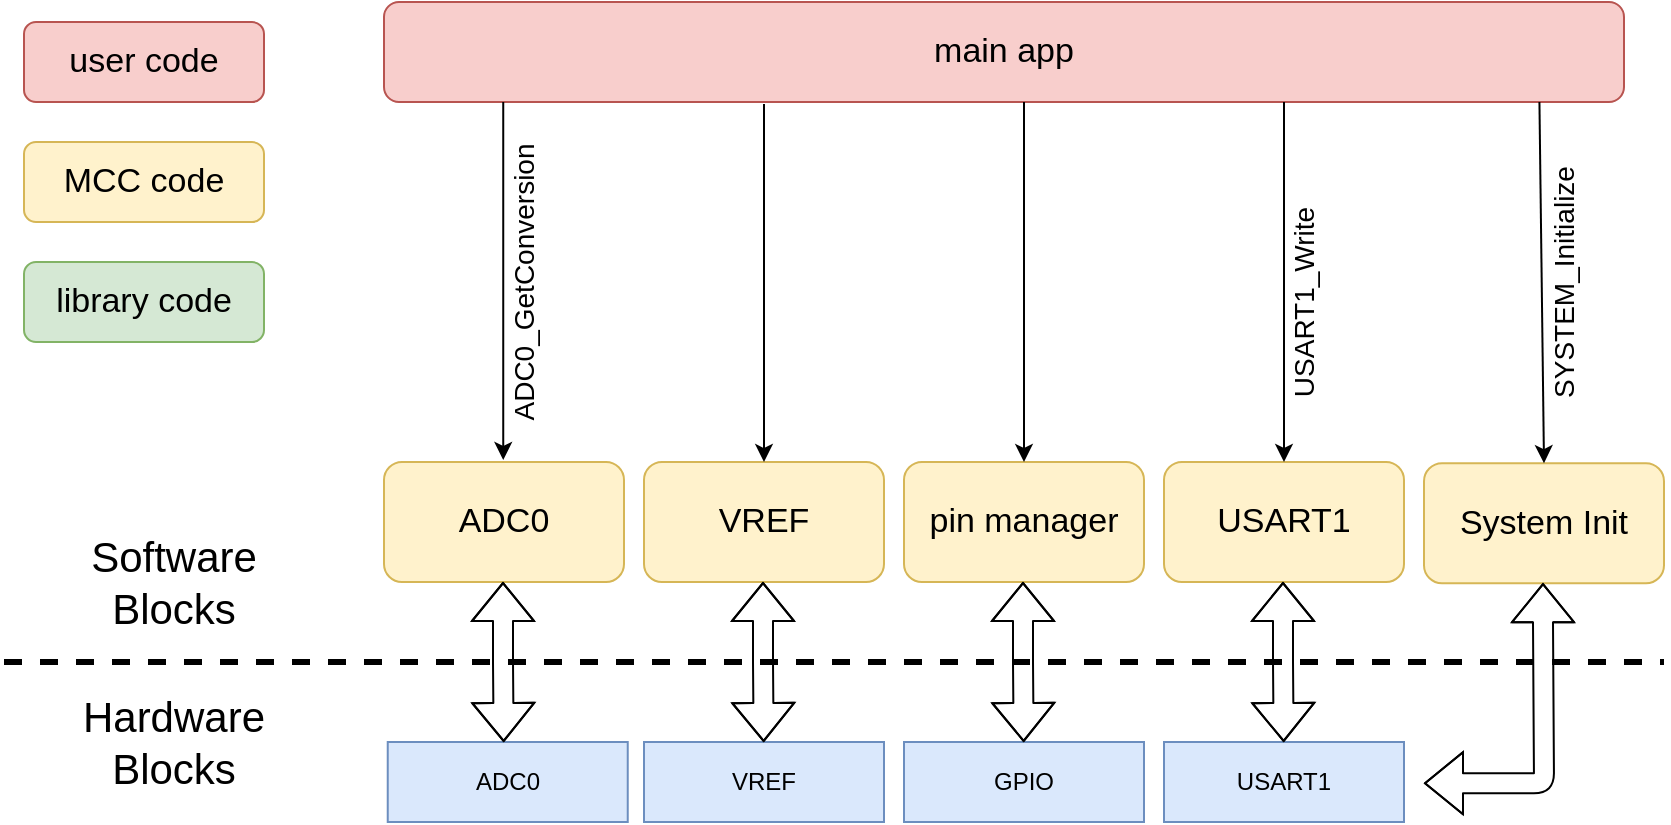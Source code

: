 <mxfile version="13.3.9" type="device"><diagram id="B-BIXc365RZY41sywVdO" name="Page-1"><mxGraphModel dx="1332" dy="1222" grid="1" gridSize="10" guides="1" tooltips="1" connect="1" arrows="1" fold="1" page="1" pageScale="1" pageWidth="1400" pageHeight="800" math="0" shadow="0"><root><mxCell id="0"/><mxCell id="1" parent="0"/><mxCell id="zpAscazUB0kVOuwEkFQC-1" value="&lt;span style=&quot;font-size: 17px&quot;&gt;main app&lt;/span&gt;" style="rounded=1;whiteSpace=wrap;html=1;fillColor=#f8cecc;strokeColor=#b85450;" parent="1" vertex="1"><mxGeometry x="460" y="190" width="620" height="50" as="geometry"/></mxCell><mxCell id="zpAscazUB0kVOuwEkFQC-5" value="&lt;span&gt;&lt;font style=&quot;font-size: 17px&quot;&gt;ADC0&lt;/font&gt;&lt;/span&gt;" style="rounded=1;whiteSpace=wrap;html=1;fillColor=#fff2cc;strokeColor=#d6b656;" parent="1" vertex="1"><mxGeometry x="460" y="420" width="120" height="60" as="geometry"/></mxCell><mxCell id="zpAscazUB0kVOuwEkFQC-9" value="&lt;span&gt;&lt;font style=&quot;font-size: 17px&quot;&gt;VREF&lt;/font&gt;&lt;/span&gt;" style="rounded=1;whiteSpace=wrap;html=1;fillColor=#fff2cc;strokeColor=#d6b656;" parent="1" vertex="1"><mxGeometry x="590" y="420" width="120" height="60" as="geometry"/></mxCell><mxCell id="zpAscazUB0kVOuwEkFQC-39" value="" style="endArrow=classic;html=1;exitX=0.318;exitY=1;exitDx=0;exitDy=0;exitPerimeter=0;" parent="1" edge="1"><mxGeometry width="50" height="50" relative="1" as="geometry"><mxPoint x="519.62" y="240" as="sourcePoint"/><mxPoint x="519.62" y="419" as="targetPoint"/><Array as="points"><mxPoint x="519.62" y="350"/></Array></mxGeometry></mxCell><mxCell id="zpAscazUB0kVOuwEkFQC-52" value="ADC0" style="rounded=0;whiteSpace=wrap;html=1;fillColor=#dae8fc;strokeColor=#6c8ebf;" parent="1" vertex="1"><mxGeometry x="461.87" y="560" width="120" height="40" as="geometry"/></mxCell><mxCell id="6Hn8FaSnnJVLDxzr3HXi-3" value="VREF" style="rounded=0;whiteSpace=wrap;html=1;fillColor=#dae8fc;strokeColor=#6c8ebf;" parent="1" vertex="1"><mxGeometry x="590" y="560" width="120" height="40" as="geometry"/></mxCell><mxCell id="TLy73zNDGVzAitnZqpKu-8" value="&lt;font style=&quot;font-size: 21px&quot;&gt;Hardware&lt;br&gt;Blocks&lt;br&gt;&lt;/font&gt;" style="text;html=1;strokeColor=none;fillColor=none;align=center;verticalAlign=middle;whiteSpace=wrap;rounded=0;" parent="1" vertex="1"><mxGeometry x="280" y="530" width="150" height="60" as="geometry"/></mxCell><mxCell id="TQo3TcWovDHjAJLAckT8-30" value="&lt;font style=&quot;font-size: 21px&quot;&gt;Software&lt;br&gt;Blocks&lt;br&gt;&lt;/font&gt;" style="text;html=1;strokeColor=none;fillColor=none;align=center;verticalAlign=middle;whiteSpace=wrap;rounded=0;" parent="1" vertex="1"><mxGeometry x="280" y="450" width="150" height="60" as="geometry"/></mxCell><mxCell id="84Wqva1Ij8yzqBvf1f5S-1" value="" style="shape=flexArrow;endArrow=classic;startArrow=classic;html=1;" parent="1" source="6Hn8FaSnnJVLDxzr3HXi-3" edge="1"><mxGeometry width="50" height="50" relative="1" as="geometry"><mxPoint x="649.5" y="550" as="sourcePoint"/><mxPoint x="649.5" y="480" as="targetPoint"/><Array as="points"><mxPoint x="649.5" y="520"/><mxPoint x="649.5" y="500"/></Array></mxGeometry></mxCell><mxCell id="84Wqva1Ij8yzqBvf1f5S-2" value="&lt;span style=&quot;font-size: 17px&quot;&gt;user code&lt;/span&gt;" style="rounded=1;whiteSpace=wrap;html=1;fillColor=#f8cecc;strokeColor=#b85450;" parent="1" vertex="1"><mxGeometry x="280" y="200" width="120" height="40" as="geometry"/></mxCell><mxCell id="84Wqva1Ij8yzqBvf1f5S-3" value="&lt;span style=&quot;font-size: 17px&quot;&gt;MCC code&lt;/span&gt;" style="rounded=1;whiteSpace=wrap;html=1;fillColor=#fff2cc;strokeColor=#d6b656;" parent="1" vertex="1"><mxGeometry x="280" y="260" width="120" height="40" as="geometry"/></mxCell><mxCell id="84Wqva1Ij8yzqBvf1f5S-4" value="&lt;span style=&quot;font-size: 17px&quot;&gt;library code&lt;/span&gt;" style="rounded=1;whiteSpace=wrap;html=1;fillColor=#d5e8d4;strokeColor=#82b366;" parent="1" vertex="1"><mxGeometry x="280" y="320" width="120" height="40" as="geometry"/></mxCell><mxCell id="84Wqva1Ij8yzqBvf1f5S-6" value="" style="shape=flexArrow;endArrow=classic;startArrow=classic;html=1;" parent="1" edge="1"><mxGeometry width="50" height="50" relative="1" as="geometry"><mxPoint x="519.833" y="560" as="sourcePoint"/><mxPoint x="519.5" y="480" as="targetPoint"/><Array as="points"><mxPoint x="519.5" y="520"/><mxPoint x="519.5" y="500"/></Array></mxGeometry></mxCell><mxCell id="84Wqva1Ij8yzqBvf1f5S-10" value="" style="endArrow=none;dashed=1;html=1;strokeWidth=3;" parent="1" edge="1"><mxGeometry width="50" height="50" relative="1" as="geometry"><mxPoint x="270" y="520" as="sourcePoint"/><mxPoint x="1100" y="520" as="targetPoint"/></mxGeometry></mxCell><mxCell id="84Wqva1Ij8yzqBvf1f5S-11" value="&lt;span&gt;&lt;font style=&quot;font-size: 17px&quot;&gt;System Init&lt;/font&gt;&lt;/span&gt;" style="rounded=1;whiteSpace=wrap;html=1;fillColor=#fff2cc;strokeColor=#d6b656;" parent="1" vertex="1"><mxGeometry x="980" y="420.6" width="120" height="60" as="geometry"/></mxCell><mxCell id="84Wqva1Ij8yzqBvf1f5S-12" value="" style="shape=flexArrow;endArrow=classic;startArrow=classic;html=1;" parent="1" edge="1"><mxGeometry width="50" height="50" relative="1" as="geometry"><mxPoint x="980" y="580.6" as="sourcePoint"/><mxPoint x="1039.5" y="480.6" as="targetPoint"/><Array as="points"><mxPoint x="1040" y="580.6"/><mxPoint x="1039.5" y="500.6"/></Array></mxGeometry></mxCell><mxCell id="84Wqva1Ij8yzqBvf1f5S-13" value="" style="endArrow=classic;html=1;entryX=0.5;entryY=0;entryDx=0;entryDy=0;exitX=0.879;exitY=0.988;exitDx=0;exitDy=0;exitPerimeter=0;" parent="1" target="84Wqva1Ij8yzqBvf1f5S-11" edge="1"><mxGeometry width="50" height="50" relative="1" as="geometry"><mxPoint x="1037.72" y="240.0" as="sourcePoint"/><mxPoint x="860" y="420.6" as="targetPoint"/><Array as="points"/></mxGeometry></mxCell><mxCell id="aI3rEeK7E6oQAR2HYw3y-1" value="" style="endArrow=classic;html=1;entryX=0.5;entryY=0;entryDx=0;entryDy=0;" edge="1" parent="1" target="zpAscazUB0kVOuwEkFQC-9"><mxGeometry width="50" height="50" relative="1" as="geometry"><mxPoint x="650" y="241" as="sourcePoint"/><mxPoint x="619" y="429" as="targetPoint"/><Array as="points"/></mxGeometry></mxCell><mxCell id="aI3rEeK7E6oQAR2HYw3y-2" value="&lt;span&gt;&lt;font style=&quot;font-size: 17px&quot;&gt;pin manager&lt;/font&gt;&lt;/span&gt;" style="rounded=1;whiteSpace=wrap;html=1;fillColor=#fff2cc;strokeColor=#d6b656;" vertex="1" parent="1"><mxGeometry x="720" y="420" width="120" height="60" as="geometry"/></mxCell><mxCell id="aI3rEeK7E6oQAR2HYw3y-3" value="GPIO" style="rounded=0;whiteSpace=wrap;html=1;fillColor=#dae8fc;strokeColor=#6c8ebf;" vertex="1" parent="1"><mxGeometry x="720" y="560" width="120" height="40" as="geometry"/></mxCell><mxCell id="aI3rEeK7E6oQAR2HYw3y-4" value="" style="shape=flexArrow;endArrow=classic;startArrow=classic;html=1;" edge="1" parent="1" source="aI3rEeK7E6oQAR2HYw3y-3"><mxGeometry width="50" height="50" relative="1" as="geometry"><mxPoint x="779.5" y="550" as="sourcePoint"/><mxPoint x="779.5" y="480" as="targetPoint"/><Array as="points"><mxPoint x="779.5" y="520"/><mxPoint x="779.5" y="500"/></Array></mxGeometry></mxCell><mxCell id="aI3rEeK7E6oQAR2HYw3y-5" value="" style="endArrow=classic;html=1;exitX=0.5;exitY=1;exitDx=0;exitDy=0;entryX=0.5;entryY=0;entryDx=0;entryDy=0;" edge="1" parent="1" target="aI3rEeK7E6oQAR2HYw3y-2"><mxGeometry width="50" height="50" relative="1" as="geometry"><mxPoint x="780" y="240" as="sourcePoint"/><mxPoint x="509.62" y="429" as="targetPoint"/><Array as="points"><mxPoint x="780" y="350"/></Array></mxGeometry></mxCell><mxCell id="aI3rEeK7E6oQAR2HYw3y-6" value="&lt;span style=&quot;font-size: 17px&quot;&gt;USART1&lt;/span&gt;" style="rounded=1;whiteSpace=wrap;html=1;fillColor=#fff2cc;strokeColor=#d6b656;" vertex="1" parent="1"><mxGeometry x="850" y="420" width="120" height="60" as="geometry"/></mxCell><mxCell id="aI3rEeK7E6oQAR2HYw3y-7" value="USART1" style="rounded=0;whiteSpace=wrap;html=1;fillColor=#dae8fc;strokeColor=#6c8ebf;" vertex="1" parent="1"><mxGeometry x="850" y="560" width="120" height="40" as="geometry"/></mxCell><mxCell id="aI3rEeK7E6oQAR2HYw3y-8" value="" style="shape=flexArrow;endArrow=classic;startArrow=classic;html=1;" edge="1" parent="1" source="aI3rEeK7E6oQAR2HYw3y-7"><mxGeometry width="50" height="50" relative="1" as="geometry"><mxPoint x="909.5" y="550" as="sourcePoint"/><mxPoint x="909.5" y="480" as="targetPoint"/><Array as="points"><mxPoint x="909.5" y="520"/><mxPoint x="909.5" y="500"/></Array></mxGeometry></mxCell><mxCell id="aI3rEeK7E6oQAR2HYw3y-9" value="" style="endArrow=classic;html=1;exitX=0.5;exitY=1;exitDx=0;exitDy=0;entryX=0.5;entryY=0;entryDx=0;entryDy=0;" edge="1" parent="1" target="aI3rEeK7E6oQAR2HYw3y-6"><mxGeometry width="50" height="50" relative="1" as="geometry"><mxPoint x="910" y="240" as="sourcePoint"/><mxPoint x="639.62" y="429" as="targetPoint"/><Array as="points"><mxPoint x="910" y="350"/></Array></mxGeometry></mxCell><mxCell id="aI3rEeK7E6oQAR2HYw3y-10" value="SYSTEM_Initialize" style="text;html=1;strokeColor=none;fillColor=none;align=center;verticalAlign=middle;whiteSpace=wrap;rounded=0;rotation=-90;fontSize=14;" vertex="1" parent="1"><mxGeometry x="1030" y="320" width="40" height="20" as="geometry"/></mxCell><mxCell id="aI3rEeK7E6oQAR2HYw3y-13" value="ADC0_GetConversion" style="text;html=1;strokeColor=none;fillColor=none;align=center;verticalAlign=middle;whiteSpace=wrap;rounded=0;rotation=-90;fontSize=14;" vertex="1" parent="1"><mxGeometry x="510" y="320" width="40" height="20" as="geometry"/></mxCell><mxCell id="aI3rEeK7E6oQAR2HYw3y-14" value="USART1_Write" style="text;html=1;strokeColor=none;fillColor=none;align=center;verticalAlign=middle;whiteSpace=wrap;rounded=0;rotation=-90;fontSize=14;" vertex="1" parent="1"><mxGeometry x="900" y="330" width="40" height="20" as="geometry"/></mxCell></root></mxGraphModel></diagram></mxfile>
